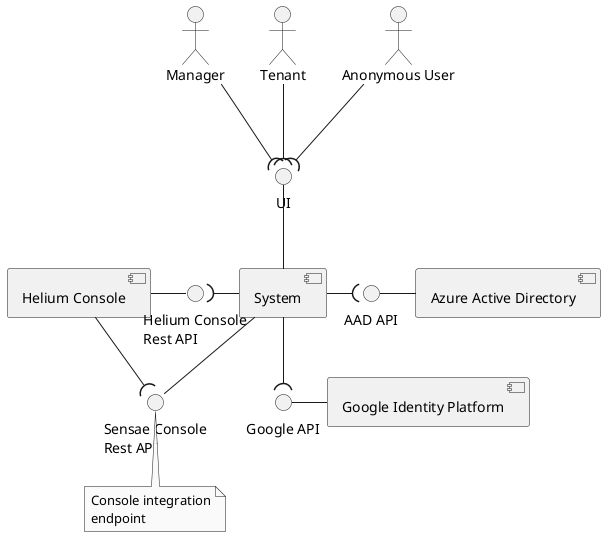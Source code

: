 @startuml logical-view-level1

skinparam Monochrome true
skinparam sequenceMessageAlign center
skinparam componentStyle uml2
skinparam packageStyle rectangle

[System] as S
[Helium Console] as HC
[Azure Active Directory] as AAD
[Google Identity Platform] as GIP

() "UI" as UI
() "Helium Console\nRest API" as OUT_ENDPOINT
() "Sensae Console\nRest API" as IN_ENDPOINT
note bottom: Console integration\nendpoint

() "AAD API" as AZURE_ENDPOINT
() "Google API" as GOOGLE_ENDPOINT

actor "Manager" as Client
actor "Tenant" as Tenant
actor "Anonymous User" as Anonymous

Client --( UI
Tenant --( UI
Anonymous --( UI

UI -- S
S -- IN_ENDPOINT
HC - OUT_ENDPOINT
S -( AZURE_ENDPOINT
S --( GOOGLE_ENDPOINT

IN_ENDPOINT )- HC
OUT_ENDPOINT )- S
AZURE_ENDPOINT - AAD
GOOGLE_ENDPOINT - GIP

@enduml
